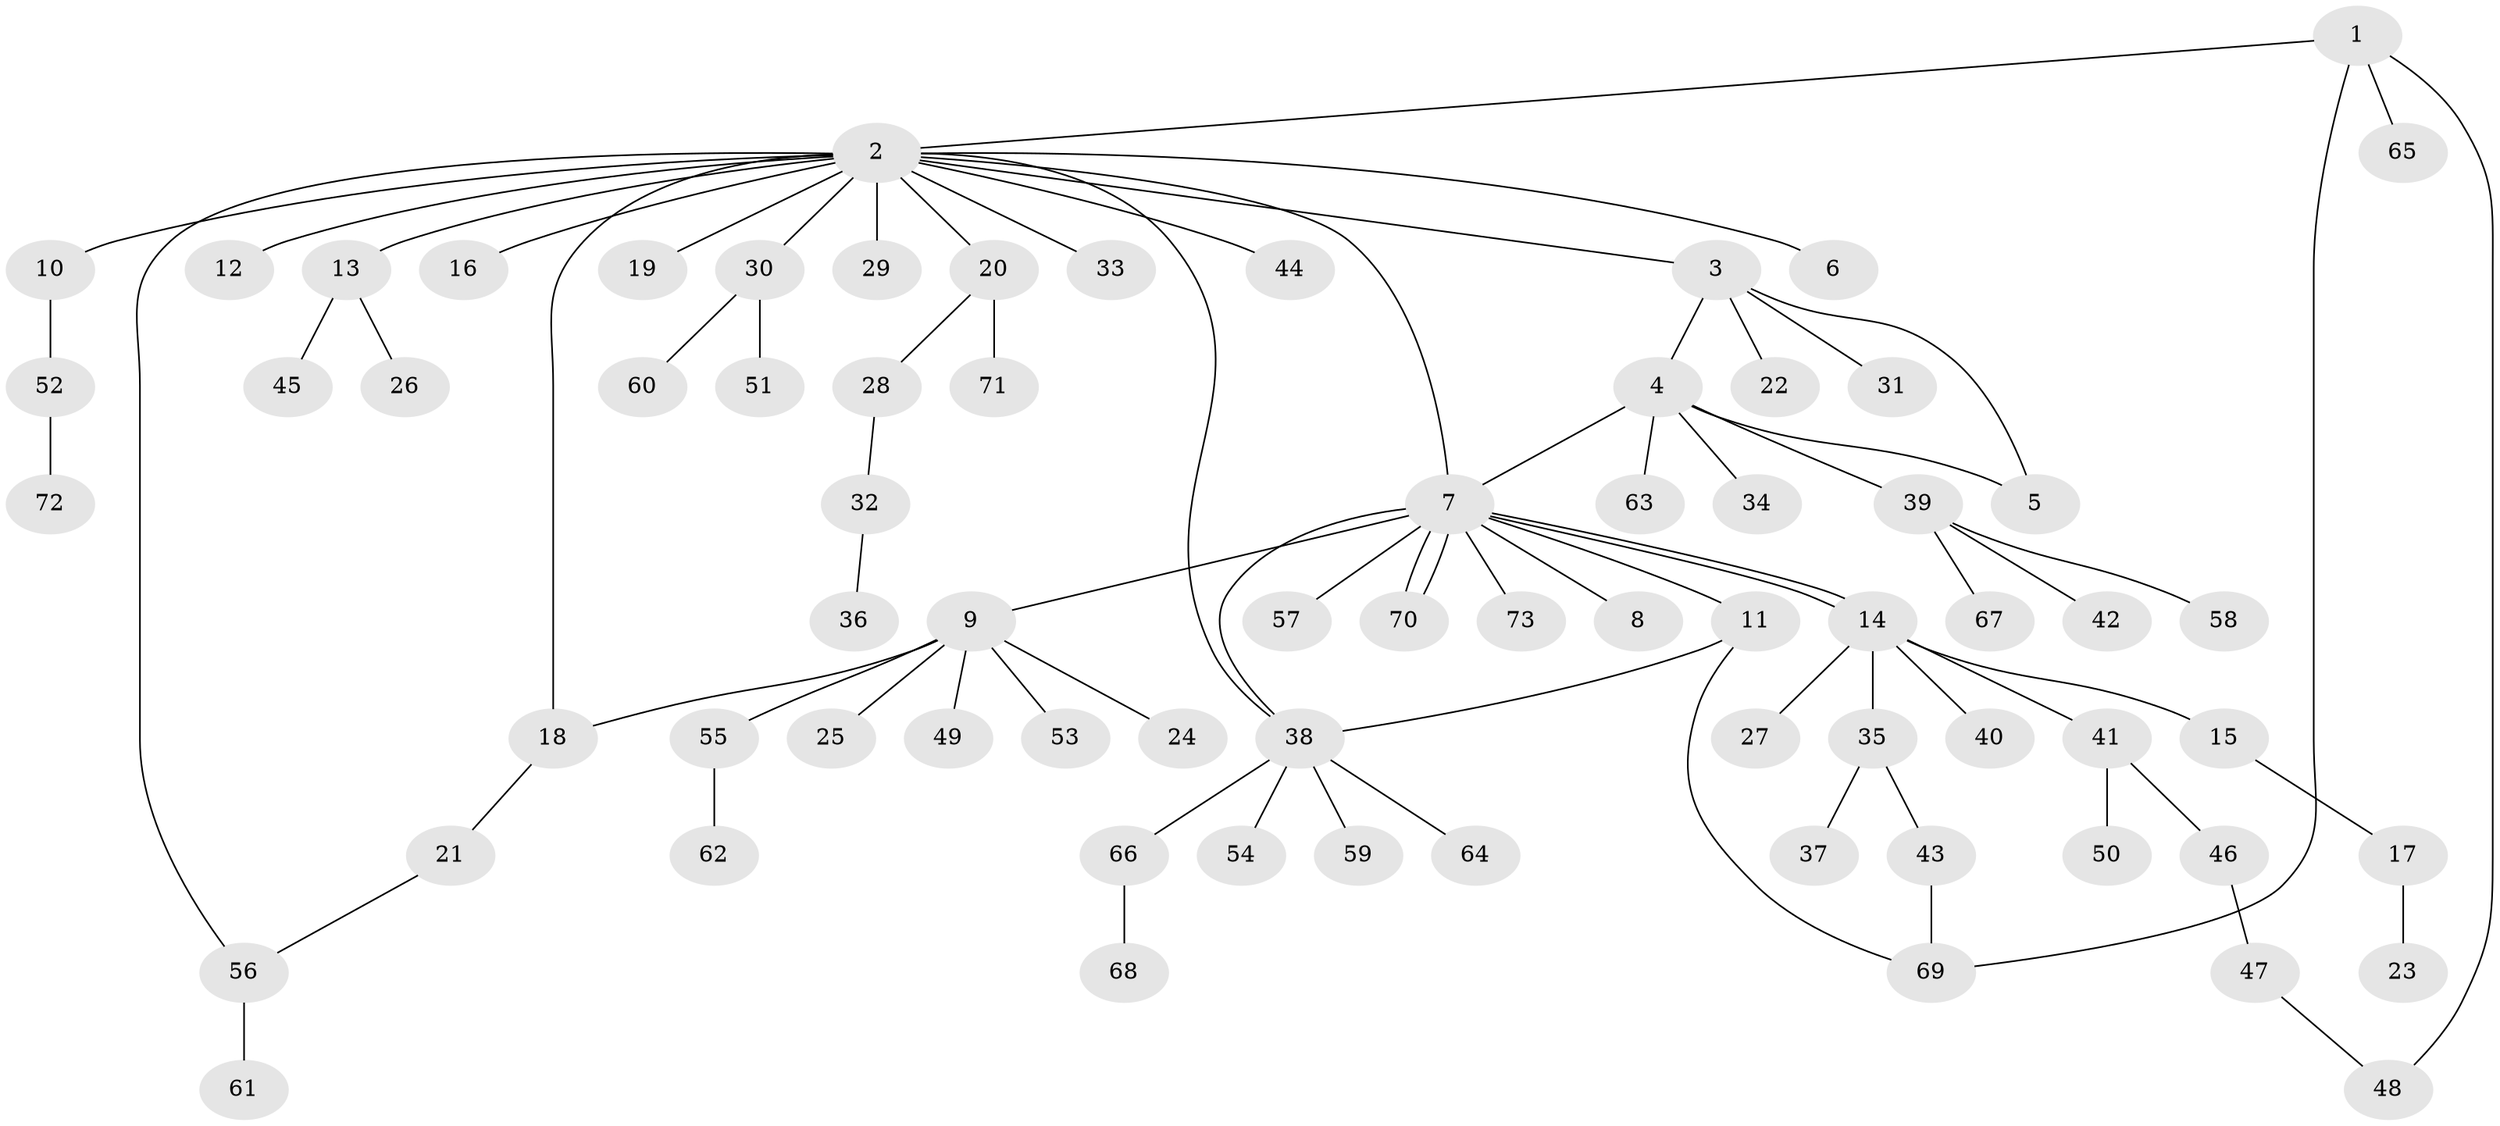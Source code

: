 // Generated by graph-tools (version 1.1) at 2025/11/02/27/25 16:11:11]
// undirected, 73 vertices, 83 edges
graph export_dot {
graph [start="1"]
  node [color=gray90,style=filled];
  1;
  2;
  3;
  4;
  5;
  6;
  7;
  8;
  9;
  10;
  11;
  12;
  13;
  14;
  15;
  16;
  17;
  18;
  19;
  20;
  21;
  22;
  23;
  24;
  25;
  26;
  27;
  28;
  29;
  30;
  31;
  32;
  33;
  34;
  35;
  36;
  37;
  38;
  39;
  40;
  41;
  42;
  43;
  44;
  45;
  46;
  47;
  48;
  49;
  50;
  51;
  52;
  53;
  54;
  55;
  56;
  57;
  58;
  59;
  60;
  61;
  62;
  63;
  64;
  65;
  66;
  67;
  68;
  69;
  70;
  71;
  72;
  73;
  1 -- 2;
  1 -- 48;
  1 -- 65;
  1 -- 69;
  2 -- 3;
  2 -- 6;
  2 -- 7;
  2 -- 10;
  2 -- 12;
  2 -- 13;
  2 -- 16;
  2 -- 18;
  2 -- 19;
  2 -- 20;
  2 -- 29;
  2 -- 30;
  2 -- 33;
  2 -- 38;
  2 -- 44;
  2 -- 56;
  3 -- 4;
  3 -- 5;
  3 -- 22;
  3 -- 31;
  4 -- 5;
  4 -- 7;
  4 -- 34;
  4 -- 39;
  4 -- 63;
  7 -- 8;
  7 -- 9;
  7 -- 11;
  7 -- 14;
  7 -- 14;
  7 -- 38;
  7 -- 57;
  7 -- 70;
  7 -- 70;
  7 -- 73;
  9 -- 18;
  9 -- 24;
  9 -- 25;
  9 -- 49;
  9 -- 53;
  9 -- 55;
  10 -- 52;
  11 -- 38;
  11 -- 69;
  13 -- 26;
  13 -- 45;
  14 -- 15;
  14 -- 27;
  14 -- 35;
  14 -- 40;
  14 -- 41;
  15 -- 17;
  17 -- 23;
  18 -- 21;
  20 -- 28;
  20 -- 71;
  21 -- 56;
  28 -- 32;
  30 -- 51;
  30 -- 60;
  32 -- 36;
  35 -- 37;
  35 -- 43;
  38 -- 54;
  38 -- 59;
  38 -- 64;
  38 -- 66;
  39 -- 42;
  39 -- 58;
  39 -- 67;
  41 -- 46;
  41 -- 50;
  43 -- 69;
  46 -- 47;
  47 -- 48;
  52 -- 72;
  55 -- 62;
  56 -- 61;
  66 -- 68;
}
